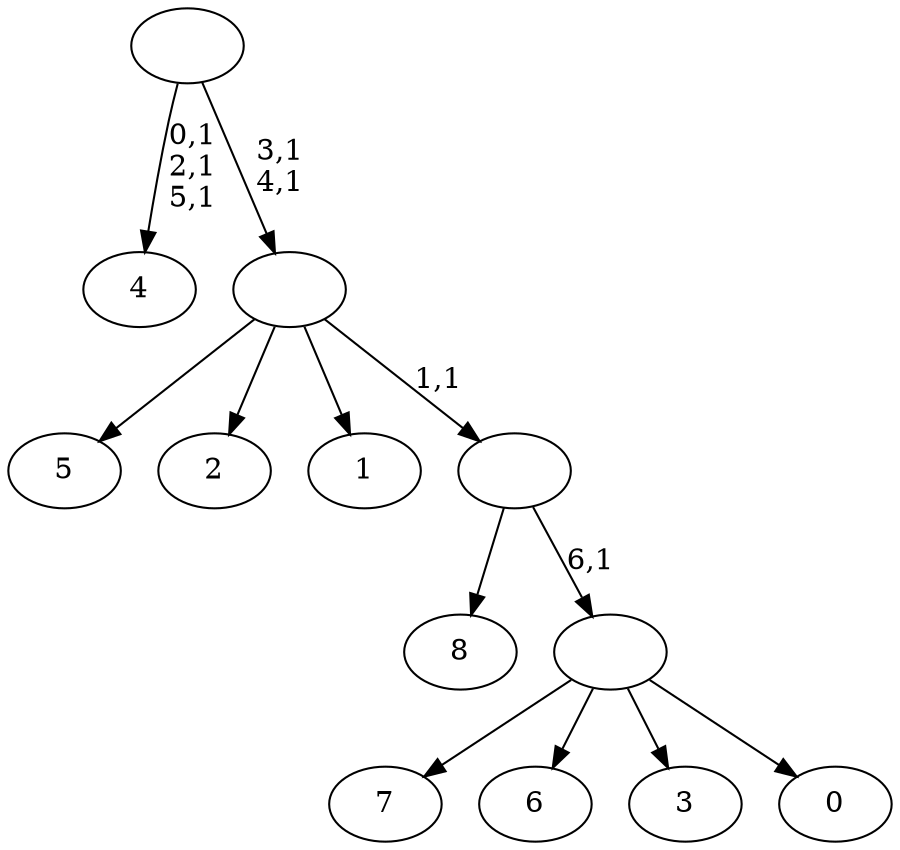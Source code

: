 digraph T {
	16 [label="8"]
	15 [label="7"]
	14 [label="6"]
	13 [label="5"]
	12 [label="4"]
	8 [label="3"]
	7 [label="2"]
	6 [label="1"]
	5 [label="0"]
	4 [label=""]
	3 [label=""]
	2 [label=""]
	0 [label=""]
	4 -> 15 [label=""]
	4 -> 14 [label=""]
	4 -> 8 [label=""]
	4 -> 5 [label=""]
	3 -> 16 [label=""]
	3 -> 4 [label="6,1"]
	2 -> 13 [label=""]
	2 -> 7 [label=""]
	2 -> 6 [label=""]
	2 -> 3 [label="1,1"]
	0 -> 2 [label="3,1\n4,1"]
	0 -> 12 [label="0,1\n2,1\n5,1"]
}
